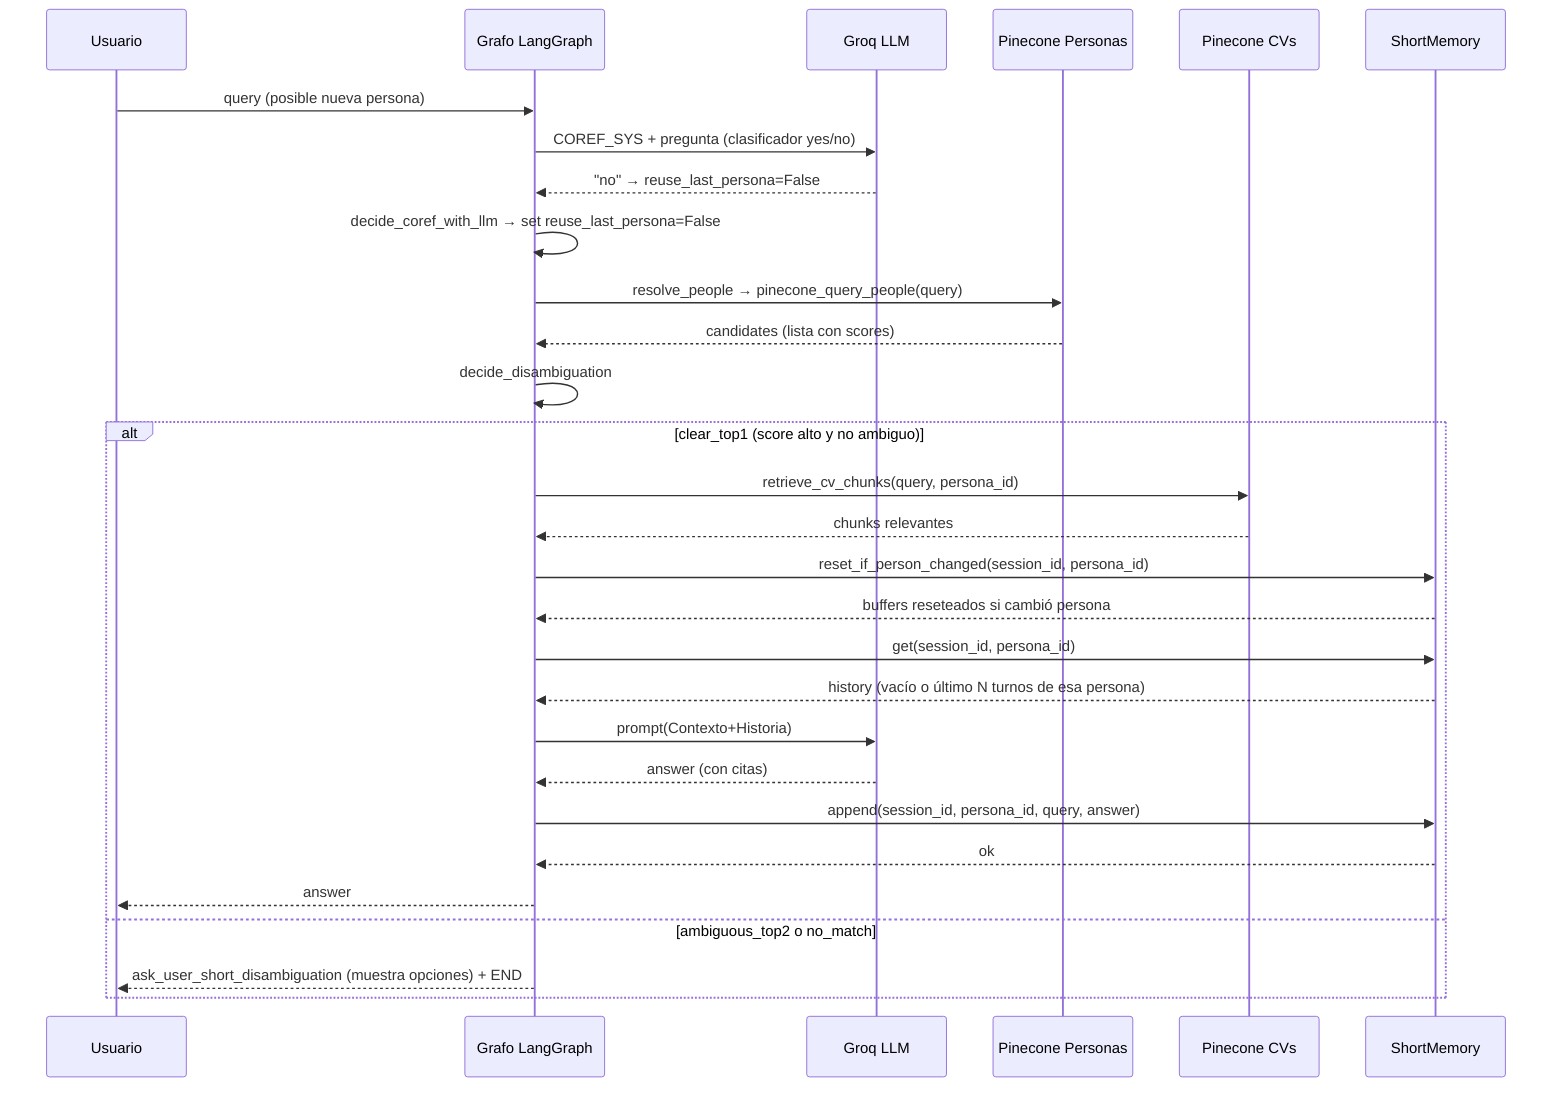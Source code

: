 sequenceDiagram
    participant U as Usuario
    participant G as Grafo LangGraph
    participant L as Groq LLM
    participant PI as Pinecone Personas
    participant CI as Pinecone CVs
    participant MEM as ShortMemory

    U->>G: query (posible nueva persona)
    G->>L: COREF_SYS + pregunta (clasificador yes/no)
    L-->>G: "no" → reuse_last_persona=False
    G->>G: decide_coref_with_llm → set reuse_last_persona=False

    G->>PI: resolve_people → pinecone_query_people(query)
    PI-->>G: candidates (lista con scores)

    G->>G: decide_disambiguation
    alt clear_top1 (score alto y no ambiguo)
        G->>CI: retrieve_cv_chunks(query, persona_id)
        CI-->>G: chunks relevantes
        G->>MEM: reset_if_person_changed(session_id, persona_id)
        MEM-->>G: buffers reseteados si cambió persona
        G->>MEM: get(session_id, persona_id)
        MEM-->>G: history (vacío o último N turnos de esa persona)
        G->>L: prompt(Contexto+Historia)
        L-->>G: answer (con citas)
        G->>MEM: append(session_id, persona_id, query, answer)
        MEM-->>G: ok
        G-->>U: answer
    else ambiguous_top2 o no_match
        G-->>U: ask_user_short_disambiguation (muestra opciones) + END
    end